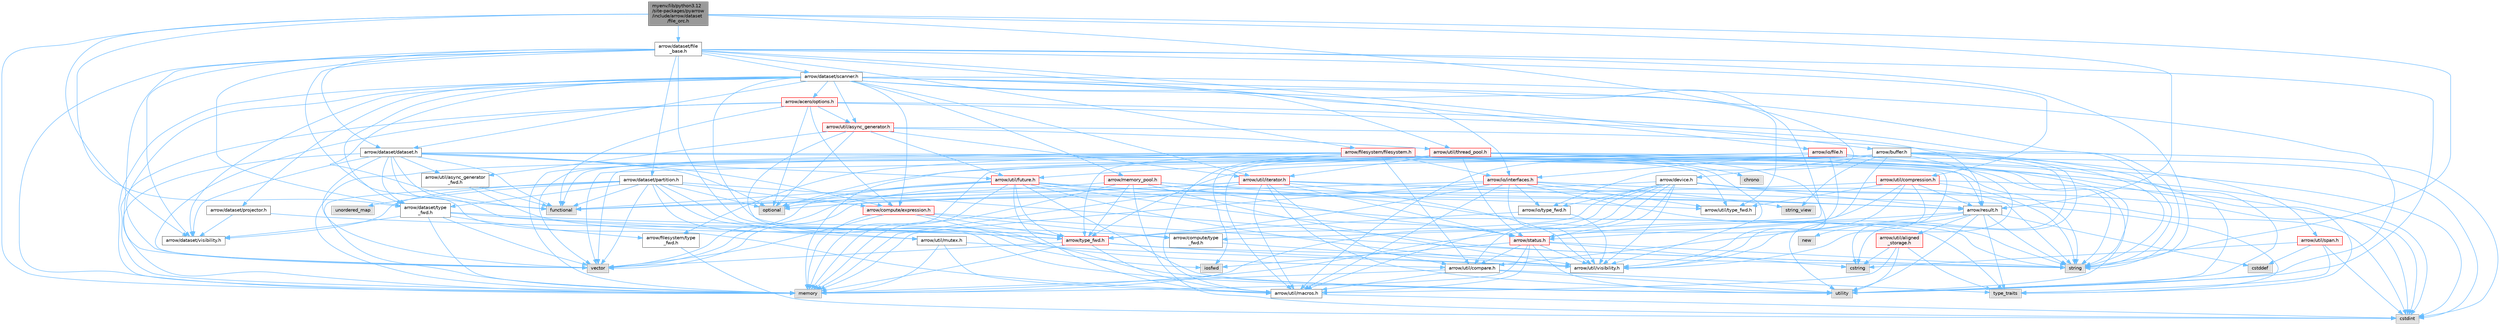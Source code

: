 digraph "myenv/lib/python3.12/site-packages/pyarrow/include/arrow/dataset/file_orc.h"
{
 // LATEX_PDF_SIZE
  bgcolor="transparent";
  edge [fontname=Helvetica,fontsize=10,labelfontname=Helvetica,labelfontsize=10];
  node [fontname=Helvetica,fontsize=10,shape=box,height=0.2,width=0.4];
  Node1 [id="Node000001",label="myenv/lib/python3.12\l/site-packages/pyarrow\l/include/arrow/dataset\l/file_orc.h",height=0.2,width=0.4,color="gray40", fillcolor="grey60", style="filled", fontcolor="black",tooltip=" "];
  Node1 -> Node2 [id="edge1_Node000001_Node000002",color="steelblue1",style="solid",tooltip=" "];
  Node2 [id="Node000002",label="memory",height=0.2,width=0.4,color="grey60", fillcolor="#E0E0E0", style="filled",tooltip=" "];
  Node1 -> Node3 [id="edge2_Node000001_Node000003",color="steelblue1",style="solid",tooltip=" "];
  Node3 [id="Node000003",label="string",height=0.2,width=0.4,color="grey60", fillcolor="#E0E0E0", style="filled",tooltip=" "];
  Node1 -> Node4 [id="edge3_Node000001_Node000004",color="steelblue1",style="solid",tooltip=" "];
  Node4 [id="Node000004",label="arrow/dataset/file\l_base.h",height=0.2,width=0.4,color="grey40", fillcolor="white", style="filled",URL="$file__base_8h.html",tooltip=" "];
  Node4 -> Node5 [id="edge4_Node000004_Node000005",color="steelblue1",style="solid",tooltip=" "];
  Node5 [id="Node000005",label="functional",height=0.2,width=0.4,color="grey60", fillcolor="#E0E0E0", style="filled",tooltip=" "];
  Node4 -> Node2 [id="edge5_Node000004_Node000002",color="steelblue1",style="solid",tooltip=" "];
  Node4 -> Node3 [id="edge6_Node000004_Node000003",color="steelblue1",style="solid",tooltip=" "];
  Node4 -> Node6 [id="edge7_Node000004_Node000006",color="steelblue1",style="solid",tooltip=" "];
  Node6 [id="Node000006",label="utility",height=0.2,width=0.4,color="grey60", fillcolor="#E0E0E0", style="filled",tooltip=" "];
  Node4 -> Node7 [id="edge8_Node000004_Node000007",color="steelblue1",style="solid",tooltip=" "];
  Node7 [id="Node000007",label="vector",height=0.2,width=0.4,color="grey60", fillcolor="#E0E0E0", style="filled",tooltip=" "];
  Node4 -> Node8 [id="edge9_Node000004_Node000008",color="steelblue1",style="solid",tooltip=" "];
  Node8 [id="Node000008",label="arrow/buffer.h",height=0.2,width=0.4,color="grey40", fillcolor="white", style="filled",URL="$buffer_8h.html",tooltip=" "];
  Node8 -> Node9 [id="edge10_Node000008_Node000009",color="steelblue1",style="solid",tooltip=" "];
  Node9 [id="Node000009",label="cstdint",height=0.2,width=0.4,color="grey60", fillcolor="#E0E0E0", style="filled",tooltip=" "];
  Node8 -> Node10 [id="edge11_Node000008_Node000010",color="steelblue1",style="solid",tooltip=" "];
  Node10 [id="Node000010",label="cstring",height=0.2,width=0.4,color="grey60", fillcolor="#E0E0E0", style="filled",tooltip=" "];
  Node8 -> Node2 [id="edge12_Node000008_Node000002",color="steelblue1",style="solid",tooltip=" "];
  Node8 -> Node11 [id="edge13_Node000008_Node000011",color="steelblue1",style="solid",tooltip=" "];
  Node11 [id="Node000011",label="optional",height=0.2,width=0.4,color="grey60", fillcolor="#E0E0E0", style="filled",tooltip=" "];
  Node8 -> Node3 [id="edge14_Node000008_Node000003",color="steelblue1",style="solid",tooltip=" "];
  Node8 -> Node12 [id="edge15_Node000008_Node000012",color="steelblue1",style="solid",tooltip=" "];
  Node12 [id="Node000012",label="string_view",height=0.2,width=0.4,color="grey60", fillcolor="#E0E0E0", style="filled",tooltip=" "];
  Node8 -> Node6 [id="edge16_Node000008_Node000006",color="steelblue1",style="solid",tooltip=" "];
  Node8 -> Node7 [id="edge17_Node000008_Node000007",color="steelblue1",style="solid",tooltip=" "];
  Node8 -> Node13 [id="edge18_Node000008_Node000013",color="steelblue1",style="solid",tooltip=" "];
  Node13 [id="Node000013",label="arrow/device.h",height=0.2,width=0.4,color="grey40", fillcolor="white", style="filled",URL="$device_8h.html",tooltip=" "];
  Node13 -> Node9 [id="edge19_Node000013_Node000009",color="steelblue1",style="solid",tooltip=" "];
  Node13 -> Node5 [id="edge20_Node000013_Node000005",color="steelblue1",style="solid",tooltip=" "];
  Node13 -> Node2 [id="edge21_Node000013_Node000002",color="steelblue1",style="solid",tooltip=" "];
  Node13 -> Node3 [id="edge22_Node000013_Node000003",color="steelblue1",style="solid",tooltip=" "];
  Node13 -> Node14 [id="edge23_Node000013_Node000014",color="steelblue1",style="solid",tooltip=" "];
  Node14 [id="Node000014",label="arrow/io/type_fwd.h",height=0.2,width=0.4,color="grey40", fillcolor="white", style="filled",URL="$arrow_2io_2type__fwd_8h.html",tooltip=" "];
  Node14 -> Node15 [id="edge24_Node000014_Node000015",color="steelblue1",style="solid",tooltip=" "];
  Node15 [id="Node000015",label="arrow/type_fwd.h",height=0.2,width=0.4,color="red", fillcolor="#FFF0F0", style="filled",URL="$arrow_2type__fwd_8h.html",tooltip=" "];
  Node15 -> Node2 [id="edge25_Node000015_Node000002",color="steelblue1",style="solid",tooltip=" "];
  Node15 -> Node3 [id="edge26_Node000015_Node000003",color="steelblue1",style="solid",tooltip=" "];
  Node15 -> Node7 [id="edge27_Node000015_Node000007",color="steelblue1",style="solid",tooltip=" "];
  Node15 -> Node17 [id="edge28_Node000015_Node000017",color="steelblue1",style="solid",tooltip=" "];
  Node17 [id="Node000017",label="arrow/util/macros.h",height=0.2,width=0.4,color="grey40", fillcolor="white", style="filled",URL="$macros_8h.html",tooltip=" "];
  Node17 -> Node9 [id="edge29_Node000017_Node000009",color="steelblue1",style="solid",tooltip=" "];
  Node15 -> Node18 [id="edge30_Node000015_Node000018",color="steelblue1",style="solid",tooltip=" "];
  Node18 [id="Node000018",label="arrow/util/visibility.h",height=0.2,width=0.4,color="grey40", fillcolor="white", style="filled",URL="$include_2arrow_2util_2visibility_8h.html",tooltip=" "];
  Node14 -> Node18 [id="edge31_Node000014_Node000018",color="steelblue1",style="solid",tooltip=" "];
  Node13 -> Node19 [id="edge32_Node000013_Node000019",color="steelblue1",style="solid",tooltip=" "];
  Node19 [id="Node000019",label="arrow/result.h",height=0.2,width=0.4,color="grey40", fillcolor="white", style="filled",URL="$result_8h.html",tooltip=" "];
  Node19 -> Node20 [id="edge33_Node000019_Node000020",color="steelblue1",style="solid",tooltip=" "];
  Node20 [id="Node000020",label="cstddef",height=0.2,width=0.4,color="grey60", fillcolor="#E0E0E0", style="filled",tooltip=" "];
  Node19 -> Node21 [id="edge34_Node000019_Node000021",color="steelblue1",style="solid",tooltip=" "];
  Node21 [id="Node000021",label="new",height=0.2,width=0.4,color="grey60", fillcolor="#E0E0E0", style="filled",tooltip=" "];
  Node19 -> Node3 [id="edge35_Node000019_Node000003",color="steelblue1",style="solid",tooltip=" "];
  Node19 -> Node22 [id="edge36_Node000019_Node000022",color="steelblue1",style="solid",tooltip=" "];
  Node22 [id="Node000022",label="type_traits",height=0.2,width=0.4,color="grey60", fillcolor="#E0E0E0", style="filled",tooltip=" "];
  Node19 -> Node6 [id="edge37_Node000019_Node000006",color="steelblue1",style="solid",tooltip=" "];
  Node19 -> Node23 [id="edge38_Node000019_Node000023",color="steelblue1",style="solid",tooltip=" "];
  Node23 [id="Node000023",label="arrow/status.h",height=0.2,width=0.4,color="red", fillcolor="#FFF0F0", style="filled",URL="$status_8h.html",tooltip=" "];
  Node23 -> Node10 [id="edge39_Node000023_Node000010",color="steelblue1",style="solid",tooltip=" "];
  Node23 -> Node24 [id="edge40_Node000023_Node000024",color="steelblue1",style="solid",tooltip=" "];
  Node24 [id="Node000024",label="iosfwd",height=0.2,width=0.4,color="grey60", fillcolor="#E0E0E0", style="filled",tooltip=" "];
  Node23 -> Node2 [id="edge41_Node000023_Node000002",color="steelblue1",style="solid",tooltip=" "];
  Node23 -> Node3 [id="edge42_Node000023_Node000003",color="steelblue1",style="solid",tooltip=" "];
  Node23 -> Node6 [id="edge43_Node000023_Node000006",color="steelblue1",style="solid",tooltip=" "];
  Node23 -> Node25 [id="edge44_Node000023_Node000025",color="steelblue1",style="solid",tooltip=" "];
  Node25 [id="Node000025",label="arrow/util/compare.h",height=0.2,width=0.4,color="grey40", fillcolor="white", style="filled",URL="$util_2compare_8h.html",tooltip=" "];
  Node25 -> Node2 [id="edge45_Node000025_Node000002",color="steelblue1",style="solid",tooltip=" "];
  Node25 -> Node22 [id="edge46_Node000025_Node000022",color="steelblue1",style="solid",tooltip=" "];
  Node25 -> Node6 [id="edge47_Node000025_Node000006",color="steelblue1",style="solid",tooltip=" "];
  Node25 -> Node17 [id="edge48_Node000025_Node000017",color="steelblue1",style="solid",tooltip=" "];
  Node23 -> Node17 [id="edge49_Node000023_Node000017",color="steelblue1",style="solid",tooltip=" "];
  Node23 -> Node18 [id="edge50_Node000023_Node000018",color="steelblue1",style="solid",tooltip=" "];
  Node19 -> Node28 [id="edge51_Node000019_Node000028",color="steelblue1",style="solid",tooltip=" "];
  Node28 [id="Node000028",label="arrow/util/aligned\l_storage.h",height=0.2,width=0.4,color="red", fillcolor="#FFF0F0", style="filled",URL="$aligned__storage_8h.html",tooltip=" "];
  Node28 -> Node10 [id="edge52_Node000028_Node000010",color="steelblue1",style="solid",tooltip=" "];
  Node28 -> Node22 [id="edge53_Node000028_Node000022",color="steelblue1",style="solid",tooltip=" "];
  Node28 -> Node6 [id="edge54_Node000028_Node000006",color="steelblue1",style="solid",tooltip=" "];
  Node28 -> Node17 [id="edge55_Node000028_Node000017",color="steelblue1",style="solid",tooltip=" "];
  Node19 -> Node25 [id="edge56_Node000019_Node000025",color="steelblue1",style="solid",tooltip=" "];
  Node13 -> Node23 [id="edge57_Node000013_Node000023",color="steelblue1",style="solid",tooltip=" "];
  Node13 -> Node15 [id="edge58_Node000013_Node000015",color="steelblue1",style="solid",tooltip=" "];
  Node13 -> Node25 [id="edge59_Node000013_Node000025",color="steelblue1",style="solid",tooltip=" "];
  Node13 -> Node17 [id="edge60_Node000013_Node000017",color="steelblue1",style="solid",tooltip=" "];
  Node13 -> Node18 [id="edge61_Node000013_Node000018",color="steelblue1",style="solid",tooltip=" "];
  Node8 -> Node23 [id="edge62_Node000008_Node000023",color="steelblue1",style="solid",tooltip=" "];
  Node8 -> Node15 [id="edge63_Node000008_Node000015",color="steelblue1",style="solid",tooltip=" "];
  Node8 -> Node17 [id="edge64_Node000008_Node000017",color="steelblue1",style="solid",tooltip=" "];
  Node8 -> Node30 [id="edge65_Node000008_Node000030",color="steelblue1",style="solid",tooltip=" "];
  Node30 [id="Node000030",label="arrow/util/span.h",height=0.2,width=0.4,color="red", fillcolor="#FFF0F0", style="filled",URL="$span_8h.html",tooltip=" "];
  Node30 -> Node20 [id="edge66_Node000030_Node000020",color="steelblue1",style="solid",tooltip=" "];
  Node30 -> Node9 [id="edge67_Node000030_Node000009",color="steelblue1",style="solid",tooltip=" "];
  Node30 -> Node10 [id="edge68_Node000030_Node000010",color="steelblue1",style="solid",tooltip=" "];
  Node30 -> Node22 [id="edge69_Node000030_Node000022",color="steelblue1",style="solid",tooltip=" "];
  Node8 -> Node18 [id="edge70_Node000008_Node000018",color="steelblue1",style="solid",tooltip=" "];
  Node4 -> Node32 [id="edge71_Node000004_Node000032",color="steelblue1",style="solid",tooltip=" "];
  Node32 [id="Node000032",label="arrow/dataset/dataset.h",height=0.2,width=0.4,color="grey40", fillcolor="white", style="filled",URL="$dataset_8h.html",tooltip=" "];
  Node32 -> Node5 [id="edge72_Node000032_Node000005",color="steelblue1",style="solid",tooltip=" "];
  Node32 -> Node2 [id="edge73_Node000032_Node000002",color="steelblue1",style="solid",tooltip=" "];
  Node32 -> Node11 [id="edge74_Node000032_Node000011",color="steelblue1",style="solid",tooltip=" "];
  Node32 -> Node3 [id="edge75_Node000032_Node000003",color="steelblue1",style="solid",tooltip=" "];
  Node32 -> Node6 [id="edge76_Node000032_Node000006",color="steelblue1",style="solid",tooltip=" "];
  Node32 -> Node7 [id="edge77_Node000032_Node000007",color="steelblue1",style="solid",tooltip=" "];
  Node32 -> Node33 [id="edge78_Node000032_Node000033",color="steelblue1",style="solid",tooltip=" "];
  Node33 [id="Node000033",label="arrow/compute/expression.h",height=0.2,width=0.4,color="red", fillcolor="#FFF0F0", style="filled",URL="$expression_8h.html",tooltip=" "];
  Node33 -> Node2 [id="edge79_Node000033_Node000002",color="steelblue1",style="solid",tooltip=" "];
  Node33 -> Node3 [id="edge80_Node000033_Node000003",color="steelblue1",style="solid",tooltip=" "];
  Node33 -> Node6 [id="edge81_Node000033_Node000006",color="steelblue1",style="solid",tooltip=" "];
  Node33 -> Node7 [id="edge82_Node000033_Node000007",color="steelblue1",style="solid",tooltip=" "];
  Node33 -> Node35 [id="edge83_Node000033_Node000035",color="steelblue1",style="solid",tooltip=" "];
  Node35 [id="Node000035",label="arrow/compute/type\l_fwd.h",height=0.2,width=0.4,color="grey40", fillcolor="white", style="filled",URL="$arrow_2compute_2type__fwd_8h.html",tooltip=" "];
  Node35 -> Node18 [id="edge84_Node000035_Node000018",color="steelblue1",style="solid",tooltip=" "];
  Node33 -> Node15 [id="edge85_Node000033_Node000015",color="steelblue1",style="solid",tooltip=" "];
  Node32 -> Node65 [id="edge86_Node000032_Node000065",color="steelblue1",style="solid",tooltip=" "];
  Node65 [id="Node000065",label="arrow/dataset/type\l_fwd.h",height=0.2,width=0.4,color="grey40", fillcolor="white", style="filled",URL="$arrow_2dataset_2type__fwd_8h.html",tooltip=" "];
  Node65 -> Node2 [id="edge87_Node000065_Node000002",color="steelblue1",style="solid",tooltip=" "];
  Node65 -> Node7 [id="edge88_Node000065_Node000007",color="steelblue1",style="solid",tooltip=" "];
  Node65 -> Node35 [id="edge89_Node000065_Node000035",color="steelblue1",style="solid",tooltip=" "];
  Node65 -> Node66 [id="edge90_Node000065_Node000066",color="steelblue1",style="solid",tooltip=" "];
  Node66 [id="Node000066",label="arrow/dataset/visibility.h",height=0.2,width=0.4,color="grey40", fillcolor="white", style="filled",URL="$include_2arrow_2dataset_2visibility_8h.html",tooltip=" "];
  Node65 -> Node67 [id="edge91_Node000065_Node000067",color="steelblue1",style="solid",tooltip=" "];
  Node67 [id="Node000067",label="arrow/filesystem/type\l_fwd.h",height=0.2,width=0.4,color="grey40", fillcolor="white", style="filled",URL="$arrow_2filesystem_2type__fwd_8h.html",tooltip=" "];
  Node67 -> Node9 [id="edge92_Node000067_Node000009",color="steelblue1",style="solid",tooltip=" "];
  Node65 -> Node15 [id="edge93_Node000065_Node000015",color="steelblue1",style="solid",tooltip=" "];
  Node32 -> Node66 [id="edge94_Node000032_Node000066",color="steelblue1",style="solid",tooltip=" "];
  Node32 -> Node68 [id="edge95_Node000032_Node000068",color="steelblue1",style="solid",tooltip=" "];
  Node68 [id="Node000068",label="arrow/util/async_generator\l_fwd.h",height=0.2,width=0.4,color="grey40", fillcolor="white", style="filled",URL="$async__generator__fwd_8h.html",tooltip=" "];
  Node68 -> Node5 [id="edge96_Node000068_Node000005",color="steelblue1",style="solid",tooltip=" "];
  Node68 -> Node15 [id="edge97_Node000068_Node000015",color="steelblue1",style="solid",tooltip=" "];
  Node32 -> Node69 [id="edge98_Node000032_Node000069",color="steelblue1",style="solid",tooltip=" "];
  Node69 [id="Node000069",label="arrow/util/future.h",height=0.2,width=0.4,color="red", fillcolor="#FFF0F0", style="filled",URL="$future_8h.html",tooltip=" "];
  Node69 -> Node5 [id="edge99_Node000069_Node000005",color="steelblue1",style="solid",tooltip=" "];
  Node69 -> Node2 [id="edge100_Node000069_Node000002",color="steelblue1",style="solid",tooltip=" "];
  Node69 -> Node11 [id="edge101_Node000069_Node000011",color="steelblue1",style="solid",tooltip=" "];
  Node69 -> Node22 [id="edge102_Node000069_Node000022",color="steelblue1",style="solid",tooltip=" "];
  Node69 -> Node6 [id="edge103_Node000069_Node000006",color="steelblue1",style="solid",tooltip=" "];
  Node69 -> Node7 [id="edge104_Node000069_Node000007",color="steelblue1",style="solid",tooltip=" "];
  Node69 -> Node19 [id="edge105_Node000069_Node000019",color="steelblue1",style="solid",tooltip=" "];
  Node69 -> Node23 [id="edge106_Node000069_Node000023",color="steelblue1",style="solid",tooltip=" "];
  Node69 -> Node15 [id="edge107_Node000069_Node000015",color="steelblue1",style="solid",tooltip=" "];
  Node69 -> Node17 [id="edge108_Node000069_Node000017",color="steelblue1",style="solid",tooltip=" "];
  Node69 -> Node75 [id="edge109_Node000069_Node000075",color="steelblue1",style="solid",tooltip=" "];
  Node75 [id="Node000075",label="arrow/util/type_fwd.h",height=0.2,width=0.4,color="grey40", fillcolor="white", style="filled",URL="$arrow_2util_2type__fwd_8h.html",tooltip=" "];
  Node69 -> Node18 [id="edge110_Node000069_Node000018",color="steelblue1",style="solid",tooltip=" "];
  Node32 -> Node17 [id="edge111_Node000032_Node000017",color="steelblue1",style="solid",tooltip=" "];
  Node32 -> Node76 [id="edge112_Node000032_Node000076",color="steelblue1",style="solid",tooltip=" "];
  Node76 [id="Node000076",label="arrow/util/mutex.h",height=0.2,width=0.4,color="grey40", fillcolor="white", style="filled",URL="$mutex_8h.html",tooltip=" "];
  Node76 -> Node2 [id="edge113_Node000076_Node000002",color="steelblue1",style="solid",tooltip=" "];
  Node76 -> Node17 [id="edge114_Node000076_Node000017",color="steelblue1",style="solid",tooltip=" "];
  Node76 -> Node18 [id="edge115_Node000076_Node000018",color="steelblue1",style="solid",tooltip=" "];
  Node4 -> Node77 [id="edge116_Node000004_Node000077",color="steelblue1",style="solid",tooltip=" "];
  Node77 [id="Node000077",label="arrow/dataset/partition.h",height=0.2,width=0.4,color="grey40", fillcolor="white", style="filled",URL="$partition_8h.html",tooltip=" "];
  Node77 -> Node5 [id="edge117_Node000077_Node000005",color="steelblue1",style="solid",tooltip=" "];
  Node77 -> Node24 [id="edge118_Node000077_Node000024",color="steelblue1",style="solid",tooltip=" "];
  Node77 -> Node2 [id="edge119_Node000077_Node000002",color="steelblue1",style="solid",tooltip=" "];
  Node77 -> Node11 [id="edge120_Node000077_Node000011",color="steelblue1",style="solid",tooltip=" "];
  Node77 -> Node3 [id="edge121_Node000077_Node000003",color="steelblue1",style="solid",tooltip=" "];
  Node77 -> Node78 [id="edge122_Node000077_Node000078",color="steelblue1",style="solid",tooltip=" "];
  Node78 [id="Node000078",label="unordered_map",height=0.2,width=0.4,color="grey60", fillcolor="#E0E0E0", style="filled",tooltip=" "];
  Node77 -> Node6 [id="edge123_Node000077_Node000006",color="steelblue1",style="solid",tooltip=" "];
  Node77 -> Node7 [id="edge124_Node000077_Node000007",color="steelblue1",style="solid",tooltip=" "];
  Node77 -> Node33 [id="edge125_Node000077_Node000033",color="steelblue1",style="solid",tooltip=" "];
  Node77 -> Node65 [id="edge126_Node000077_Node000065",color="steelblue1",style="solid",tooltip=" "];
  Node77 -> Node66 [id="edge127_Node000077_Node000066",color="steelblue1",style="solid",tooltip=" "];
  Node77 -> Node25 [id="edge128_Node000077_Node000025",color="steelblue1",style="solid",tooltip=" "];
  Node4 -> Node79 [id="edge129_Node000004_Node000079",color="steelblue1",style="solid",tooltip=" "];
  Node79 [id="Node000079",label="arrow/dataset/scanner.h",height=0.2,width=0.4,color="grey40", fillcolor="white", style="filled",URL="$scanner_8h.html",tooltip=" "];
  Node79 -> Node5 [id="edge130_Node000079_Node000005",color="steelblue1",style="solid",tooltip=" "];
  Node79 -> Node2 [id="edge131_Node000079_Node000002",color="steelblue1",style="solid",tooltip=" "];
  Node79 -> Node3 [id="edge132_Node000079_Node000003",color="steelblue1",style="solid",tooltip=" "];
  Node79 -> Node6 [id="edge133_Node000079_Node000006",color="steelblue1",style="solid",tooltip=" "];
  Node79 -> Node7 [id="edge134_Node000079_Node000007",color="steelblue1",style="solid",tooltip=" "];
  Node79 -> Node80 [id="edge135_Node000079_Node000080",color="steelblue1",style="solid",tooltip=" "];
  Node80 [id="Node000080",label="arrow/acero/options.h",height=0.2,width=0.4,color="red", fillcolor="#FFF0F0", style="filled",URL="$acero_2options_8h.html",tooltip=" "];
  Node80 -> Node5 [id="edge136_Node000080_Node000005",color="steelblue1",style="solid",tooltip=" "];
  Node80 -> Node2 [id="edge137_Node000080_Node000002",color="steelblue1",style="solid",tooltip=" "];
  Node80 -> Node11 [id="edge138_Node000080_Node000011",color="steelblue1",style="solid",tooltip=" "];
  Node80 -> Node3 [id="edge139_Node000080_Node000003",color="steelblue1",style="solid",tooltip=" "];
  Node80 -> Node7 [id="edge140_Node000080_Node000007",color="steelblue1",style="solid",tooltip=" "];
  Node80 -> Node33 [id="edge141_Node000080_Node000033",color="steelblue1",style="solid",tooltip=" "];
  Node80 -> Node19 [id="edge142_Node000080_Node000019",color="steelblue1",style="solid",tooltip=" "];
  Node80 -> Node90 [id="edge143_Node000080_Node000090",color="steelblue1",style="solid",tooltip=" "];
  Node90 [id="Node000090",label="arrow/util/async_generator.h",height=0.2,width=0.4,color="red", fillcolor="#FFF0F0", style="filled",URL="$async__generator_8h.html",tooltip=" "];
  Node90 -> Node10 [id="edge144_Node000090_Node000010",color="steelblue1",style="solid",tooltip=" "];
  Node90 -> Node11 [id="edge145_Node000090_Node000011",color="steelblue1",style="solid",tooltip=" "];
  Node90 -> Node68 [id="edge146_Node000090_Node000068",color="steelblue1",style="solid",tooltip=" "];
  Node90 -> Node69 [id="edge147_Node000090_Node000069",color="steelblue1",style="solid",tooltip=" "];
  Node90 -> Node89 [id="edge148_Node000090_Node000089",color="steelblue1",style="solid",tooltip=" "];
  Node89 [id="Node000089",label="arrow/util/iterator.h",height=0.2,width=0.4,color="red", fillcolor="#FFF0F0", style="filled",URL="$iterator_8h.html",tooltip=" "];
  Node89 -> Node5 [id="edge149_Node000089_Node000005",color="steelblue1",style="solid",tooltip=" "];
  Node89 -> Node2 [id="edge150_Node000089_Node000002",color="steelblue1",style="solid",tooltip=" "];
  Node89 -> Node11 [id="edge151_Node000089_Node000011",color="steelblue1",style="solid",tooltip=" "];
  Node89 -> Node22 [id="edge152_Node000089_Node000022",color="steelblue1",style="solid",tooltip=" "];
  Node89 -> Node6 [id="edge153_Node000089_Node000006",color="steelblue1",style="solid",tooltip=" "];
  Node89 -> Node7 [id="edge154_Node000089_Node000007",color="steelblue1",style="solid",tooltip=" "];
  Node89 -> Node19 [id="edge155_Node000089_Node000019",color="steelblue1",style="solid",tooltip=" "];
  Node89 -> Node23 [id="edge156_Node000089_Node000023",color="steelblue1",style="solid",tooltip=" "];
  Node89 -> Node25 [id="edge157_Node000089_Node000025",color="steelblue1",style="solid",tooltip=" "];
  Node89 -> Node17 [id="edge158_Node000089_Node000017",color="steelblue1",style="solid",tooltip=" "];
  Node89 -> Node18 [id="edge159_Node000089_Node000018",color="steelblue1",style="solid",tooltip=" "];
  Node90 -> Node76 [id="edge160_Node000090_Node000076",color="steelblue1",style="solid",tooltip=" "];
  Node90 -> Node96 [id="edge161_Node000090_Node000096",color="steelblue1",style="solid",tooltip=" "];
  Node96 [id="Node000096",label="arrow/util/thread_pool.h",height=0.2,width=0.4,color="red", fillcolor="#FFF0F0", style="filled",URL="$thread__pool_8h.html",tooltip=" "];
  Node96 -> Node9 [id="edge162_Node000096_Node000009",color="steelblue1",style="solid",tooltip=" "];
  Node96 -> Node2 [id="edge163_Node000096_Node000002",color="steelblue1",style="solid",tooltip=" "];
  Node96 -> Node22 [id="edge164_Node000096_Node000022",color="steelblue1",style="solid",tooltip=" "];
  Node96 -> Node6 [id="edge165_Node000096_Node000006",color="steelblue1",style="solid",tooltip=" "];
  Node96 -> Node19 [id="edge166_Node000096_Node000019",color="steelblue1",style="solid",tooltip=" "];
  Node96 -> Node23 [id="edge167_Node000096_Node000023",color="steelblue1",style="solid",tooltip=" "];
  Node96 -> Node69 [id="edge168_Node000096_Node000069",color="steelblue1",style="solid",tooltip=" "];
  Node96 -> Node89 [id="edge169_Node000096_Node000089",color="steelblue1",style="solid",tooltip=" "];
  Node96 -> Node17 [id="edge170_Node000096_Node000017",color="steelblue1",style="solid",tooltip=" "];
  Node96 -> Node18 [id="edge171_Node000096_Node000018",color="steelblue1",style="solid",tooltip=" "];
  Node79 -> Node33 [id="edge172_Node000079_Node000033",color="steelblue1",style="solid",tooltip=" "];
  Node79 -> Node35 [id="edge173_Node000079_Node000035",color="steelblue1",style="solid",tooltip=" "];
  Node79 -> Node32 [id="edge174_Node000079_Node000032",color="steelblue1",style="solid",tooltip=" "];
  Node79 -> Node105 [id="edge175_Node000079_Node000105",color="steelblue1",style="solid",tooltip=" "];
  Node105 [id="Node000105",label="arrow/dataset/projector.h",height=0.2,width=0.4,color="grey40", fillcolor="white", style="filled",URL="$projector_8h.html",tooltip=" "];
  Node105 -> Node66 [id="edge176_Node000105_Node000066",color="steelblue1",style="solid",tooltip=" "];
  Node105 -> Node15 [id="edge177_Node000105_Node000015",color="steelblue1",style="solid",tooltip=" "];
  Node79 -> Node65 [id="edge178_Node000079_Node000065",color="steelblue1",style="solid",tooltip=" "];
  Node79 -> Node66 [id="edge179_Node000079_Node000066",color="steelblue1",style="solid",tooltip=" "];
  Node79 -> Node106 [id="edge180_Node000079_Node000106",color="steelblue1",style="solid",tooltip=" "];
  Node106 [id="Node000106",label="arrow/io/interfaces.h",height=0.2,width=0.4,color="red", fillcolor="#FFF0F0", style="filled",URL="$interfaces_8h.html",tooltip=" "];
  Node106 -> Node9 [id="edge181_Node000106_Node000009",color="steelblue1",style="solid",tooltip=" "];
  Node106 -> Node2 [id="edge182_Node000106_Node000002",color="steelblue1",style="solid",tooltip=" "];
  Node106 -> Node3 [id="edge183_Node000106_Node000003",color="steelblue1",style="solid",tooltip=" "];
  Node106 -> Node12 [id="edge184_Node000106_Node000012",color="steelblue1",style="solid",tooltip=" "];
  Node106 -> Node7 [id="edge185_Node000106_Node000007",color="steelblue1",style="solid",tooltip=" "];
  Node106 -> Node14 [id="edge186_Node000106_Node000014",color="steelblue1",style="solid",tooltip=" "];
  Node106 -> Node15 [id="edge187_Node000106_Node000015",color="steelblue1",style="solid",tooltip=" "];
  Node106 -> Node17 [id="edge188_Node000106_Node000017",color="steelblue1",style="solid",tooltip=" "];
  Node106 -> Node75 [id="edge189_Node000106_Node000075",color="steelblue1",style="solid",tooltip=" "];
  Node106 -> Node18 [id="edge190_Node000106_Node000018",color="steelblue1",style="solid",tooltip=" "];
  Node79 -> Node107 [id="edge191_Node000079_Node000107",color="steelblue1",style="solid",tooltip=" "];
  Node107 [id="Node000107",label="arrow/memory_pool.h",height=0.2,width=0.4,color="red", fillcolor="#FFF0F0", style="filled",URL="$memory__pool_8h.html",tooltip=" "];
  Node107 -> Node9 [id="edge192_Node000107_Node000009",color="steelblue1",style="solid",tooltip=" "];
  Node107 -> Node5 [id="edge193_Node000107_Node000005",color="steelblue1",style="solid",tooltip=" "];
  Node107 -> Node2 [id="edge194_Node000107_Node000002",color="steelblue1",style="solid",tooltip=" "];
  Node107 -> Node3 [id="edge195_Node000107_Node000003",color="steelblue1",style="solid",tooltip=" "];
  Node107 -> Node19 [id="edge196_Node000107_Node000019",color="steelblue1",style="solid",tooltip=" "];
  Node107 -> Node23 [id="edge197_Node000107_Node000023",color="steelblue1",style="solid",tooltip=" "];
  Node107 -> Node15 [id="edge198_Node000107_Node000015",color="steelblue1",style="solid",tooltip=" "];
  Node107 -> Node18 [id="edge199_Node000107_Node000018",color="steelblue1",style="solid",tooltip=" "];
  Node79 -> Node15 [id="edge200_Node000079_Node000015",color="steelblue1",style="solid",tooltip=" "];
  Node79 -> Node90 [id="edge201_Node000079_Node000090",color="steelblue1",style="solid",tooltip=" "];
  Node79 -> Node89 [id="edge202_Node000079_Node000089",color="steelblue1",style="solid",tooltip=" "];
  Node79 -> Node96 [id="edge203_Node000079_Node000096",color="steelblue1",style="solid",tooltip=" "];
  Node79 -> Node75 [id="edge204_Node000079_Node000075",color="steelblue1",style="solid",tooltip=" "];
  Node4 -> Node65 [id="edge205_Node000004_Node000065",color="steelblue1",style="solid",tooltip=" "];
  Node4 -> Node66 [id="edge206_Node000004_Node000066",color="steelblue1",style="solid",tooltip=" "];
  Node4 -> Node108 [id="edge207_Node000004_Node000108",color="steelblue1",style="solid",tooltip=" "];
  Node108 [id="Node000108",label="arrow/filesystem/filesystem.h",height=0.2,width=0.4,color="red", fillcolor="#FFF0F0", style="filled",URL="$include_2arrow_2filesystem_2filesystem_8h.html",tooltip=" "];
  Node108 -> Node109 [id="edge208_Node000108_Node000109",color="steelblue1",style="solid",tooltip=" "];
  Node109 [id="Node000109",label="chrono",height=0.2,width=0.4,color="grey60", fillcolor="#E0E0E0", style="filled",tooltip=" "];
  Node108 -> Node9 [id="edge209_Node000108_Node000009",color="steelblue1",style="solid",tooltip=" "];
  Node108 -> Node5 [id="edge210_Node000108_Node000005",color="steelblue1",style="solid",tooltip=" "];
  Node108 -> Node24 [id="edge211_Node000108_Node000024",color="steelblue1",style="solid",tooltip=" "];
  Node108 -> Node2 [id="edge212_Node000108_Node000002",color="steelblue1",style="solid",tooltip=" "];
  Node108 -> Node3 [id="edge213_Node000108_Node000003",color="steelblue1",style="solid",tooltip=" "];
  Node108 -> Node6 [id="edge214_Node000108_Node000006",color="steelblue1",style="solid",tooltip=" "];
  Node108 -> Node7 [id="edge215_Node000108_Node000007",color="steelblue1",style="solid",tooltip=" "];
  Node108 -> Node67 [id="edge216_Node000108_Node000067",color="steelblue1",style="solid",tooltip=" "];
  Node108 -> Node106 [id="edge217_Node000108_Node000106",color="steelblue1",style="solid",tooltip=" "];
  Node108 -> Node15 [id="edge218_Node000108_Node000015",color="steelblue1",style="solid",tooltip=" "];
  Node108 -> Node25 [id="edge219_Node000108_Node000025",color="steelblue1",style="solid",tooltip=" "];
  Node108 -> Node17 [id="edge220_Node000108_Node000017",color="steelblue1",style="solid",tooltip=" "];
  Node108 -> Node75 [id="edge221_Node000108_Node000075",color="steelblue1",style="solid",tooltip=" "];
  Node108 -> Node18 [id="edge222_Node000108_Node000018",color="steelblue1",style="solid",tooltip=" "];
  Node4 -> Node110 [id="edge223_Node000004_Node000110",color="steelblue1",style="solid",tooltip=" "];
  Node110 [id="Node000110",label="arrow/io/file.h",height=0.2,width=0.4,color="red", fillcolor="#FFF0F0", style="filled",URL="$file_8h.html",tooltip=" "];
  Node110 -> Node9 [id="edge224_Node000110_Node000009",color="steelblue1",style="solid",tooltip=" "];
  Node110 -> Node2 [id="edge225_Node000110_Node000002",color="steelblue1",style="solid",tooltip=" "];
  Node110 -> Node3 [id="edge226_Node000110_Node000003",color="steelblue1",style="solid",tooltip=" "];
  Node110 -> Node7 [id="edge227_Node000110_Node000007",color="steelblue1",style="solid",tooltip=" "];
  Node110 -> Node106 [id="edge228_Node000110_Node000106",color="steelblue1",style="solid",tooltip=" "];
  Node110 -> Node18 [id="edge229_Node000110_Node000018",color="steelblue1",style="solid",tooltip=" "];
  Node4 -> Node15 [id="edge230_Node000004_Node000015",color="steelblue1",style="solid",tooltip=" "];
  Node4 -> Node112 [id="edge231_Node000004_Node000112",color="steelblue1",style="solid",tooltip=" "];
  Node112 [id="Node000112",label="arrow/util/compression.h",height=0.2,width=0.4,color="red", fillcolor="#FFF0F0", style="filled",URL="$compression_8h.html",tooltip=" "];
  Node112 -> Node9 [id="edge232_Node000112_Node000009",color="steelblue1",style="solid",tooltip=" "];
  Node112 -> Node2 [id="edge233_Node000112_Node000002",color="steelblue1",style="solid",tooltip=" "];
  Node112 -> Node11 [id="edge234_Node000112_Node000011",color="steelblue1",style="solid",tooltip=" "];
  Node112 -> Node3 [id="edge235_Node000112_Node000003",color="steelblue1",style="solid",tooltip=" "];
  Node112 -> Node19 [id="edge236_Node000112_Node000019",color="steelblue1",style="solid",tooltip=" "];
  Node112 -> Node23 [id="edge237_Node000112_Node000023",color="steelblue1",style="solid",tooltip=" "];
  Node112 -> Node75 [id="edge238_Node000112_Node000075",color="steelblue1",style="solid",tooltip=" "];
  Node112 -> Node18 [id="edge239_Node000112_Node000018",color="steelblue1",style="solid",tooltip=" "];
  Node1 -> Node65 [id="edge240_Node000001_Node000065",color="steelblue1",style="solid",tooltip=" "];
  Node1 -> Node66 [id="edge241_Node000001_Node000066",color="steelblue1",style="solid",tooltip=" "];
  Node1 -> Node14 [id="edge242_Node000001_Node000014",color="steelblue1",style="solid",tooltip=" "];
  Node1 -> Node19 [id="edge243_Node000001_Node000019",color="steelblue1",style="solid",tooltip=" "];
}
